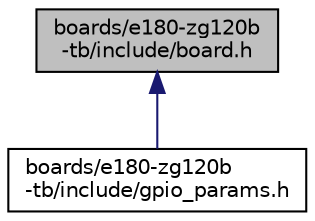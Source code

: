 digraph "boards/e180-zg120b-tb/include/board.h"
{
 // LATEX_PDF_SIZE
  edge [fontname="Helvetica",fontsize="10",labelfontname="Helvetica",labelfontsize="10"];
  node [fontname="Helvetica",fontsize="10",shape=record];
  Node1 [label="boards/e180-zg120b\l-tb/include/board.h",height=0.2,width=0.4,color="black", fillcolor="grey75", style="filled", fontcolor="black",tooltip="Board specific definitions for the E180-ZG120B-TB starter kit."];
  Node1 -> Node2 [dir="back",color="midnightblue",fontsize="10",style="solid",fontname="Helvetica"];
  Node2 [label="boards/e180-zg120b\l-tb/include/gpio_params.h",height=0.2,width=0.4,color="black", fillcolor="white", style="filled",URL="$e180-zg120b-tb_2include_2gpio__params_8h.html",tooltip="Board specific configuration of direct mapped GPIOs."];
}
